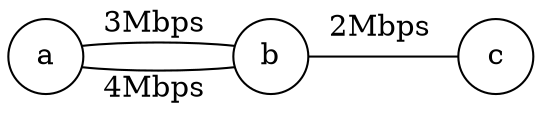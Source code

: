 graph g1 {
    node [shape = circle];
    layout="circo";
    rankdir="LR";
    N0 [ label = "a" ]
    N1 [ label = "b" ]
    N2 [ label = "c" ]
    N0 -- N1 [ headlabel = "3Mbps" labeldistance=4 labelangle=-10 ];
    N0 -- N1 [ headlabel = "4Mbps" labeldistance=4 labelangle=10 ];
    N1 -- N2 [ headlabel = "2Mbps" labeldistance=4 labelangle=-20 ];
}
